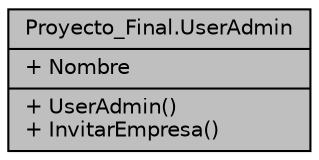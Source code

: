 digraph "Proyecto_Final.UserAdmin"
{
 // INTERACTIVE_SVG=YES
 // LATEX_PDF_SIZE
  edge [fontname="Helvetica",fontsize="10",labelfontname="Helvetica",labelfontsize="10"];
  node [fontname="Helvetica",fontsize="10",shape=record];
  Node1 [label="{Proyecto_Final.UserAdmin\n|+ Nombre\l|+ UserAdmin()\l+ InvitarEmpresa()\l}",height=0.2,width=0.4,color="black", fillcolor="grey75", style="filled", fontcolor="black",tooltip="Esta clase representa a los administradores del programa."];
}
